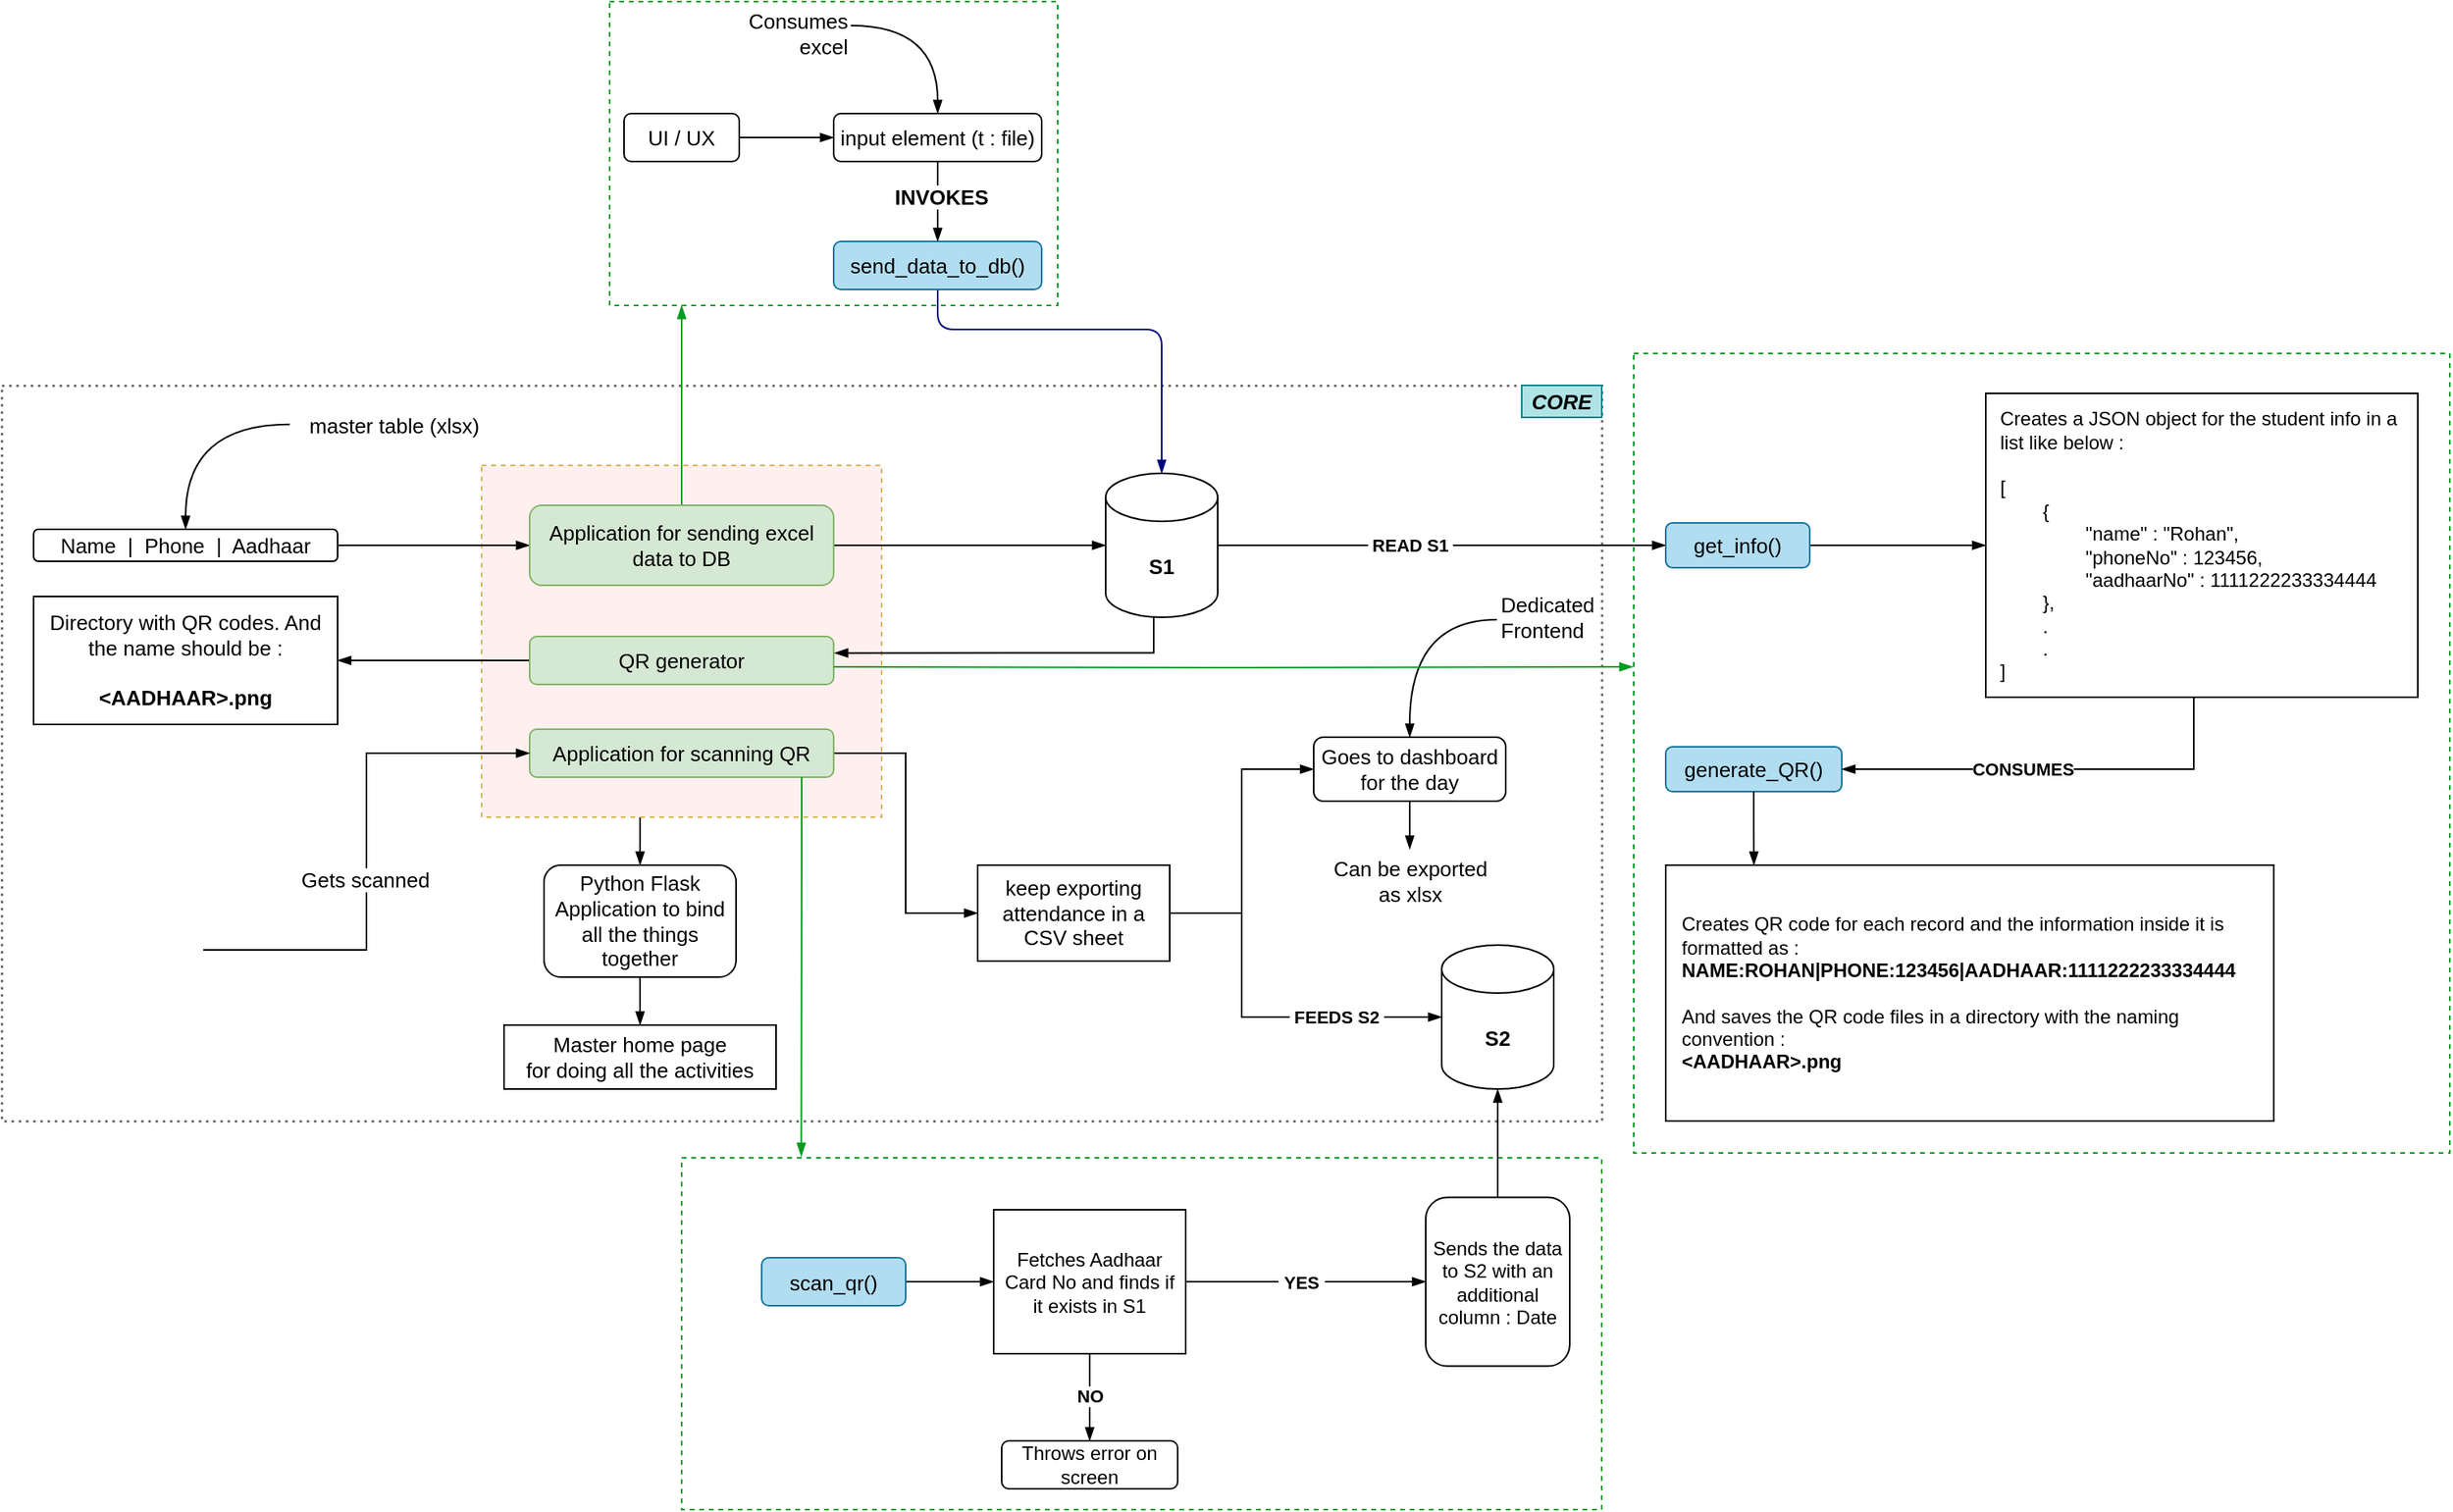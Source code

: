 <mxfile version="26.0.4">
  <diagram name="Page-1" id="eBslk7wmS1e1T6OSuGHc">
    <mxGraphModel dx="1863" dy="923" grid="1" gridSize="10" guides="1" tooltips="1" connect="1" arrows="1" fold="1" page="1" pageScale="1" pageWidth="3300" pageHeight="4681" math="0" shadow="0">
      <root>
        <mxCell id="0" />
        <mxCell id="1" parent="0" />
        <mxCell id="7irCT8jfKJjp8e5JyJTQ-27" value="" style="rounded=0;whiteSpace=wrap;html=1;dashed=1;fillColor=none;strokeColor=#049C22;" vertex="1" parent="1">
          <mxGeometry x="925" y="1063" width="575" height="220" as="geometry" />
        </mxCell>
        <mxCell id="7irCT8jfKJjp8e5JyJTQ-7" value="" style="rounded=0;whiteSpace=wrap;html=1;dashed=1;fillColor=none;strokeColor=#049C22;" vertex="1" parent="1">
          <mxGeometry x="1520" y="560" width="510" height="500" as="geometry" />
        </mxCell>
        <mxCell id="7irCT8jfKJjp8e5JyJTQ-5" value="" style="rounded=0;whiteSpace=wrap;html=1;dashed=1;fillColor=none;strokeColor=#049C22;" vertex="1" parent="1">
          <mxGeometry x="880" y="340" width="280" height="190" as="geometry" />
        </mxCell>
        <mxCell id="jVRxyoQ3wr-jkIcxImyI-39" value="" style="rounded=0;whiteSpace=wrap;html=1;dashed=1;dashPattern=1 2;strokeColor=#696969;strokeWidth=1.5;fontSize=13;" parent="1" vertex="1">
          <mxGeometry x="500" y="580" width="1000" height="460" as="geometry" />
        </mxCell>
        <mxCell id="jVRxyoQ3wr-jkIcxImyI-35" style="edgeStyle=orthogonalEdgeStyle;rounded=0;orthogonalLoop=1;jettySize=auto;html=1;entryX=0.5;entryY=0;entryDx=0;entryDy=0;strokeWidth=1;endArrow=blockThin;endFill=1;fontSize=13;" parent="1" target="jVRxyoQ3wr-jkIcxImyI-34" edge="1">
          <mxGeometry relative="1" as="geometry">
            <mxPoint x="899.043" y="850" as="sourcePoint" />
          </mxGeometry>
        </mxCell>
        <mxCell id="jVRxyoQ3wr-jkIcxImyI-33" value="" style="rounded=0;whiteSpace=wrap;html=1;dashed=1;fillColor=#FFEFEF;strokeColor=#d6b656;fontSize=13;" parent="1" vertex="1">
          <mxGeometry x="800" y="630" width="250" height="220" as="geometry" />
        </mxCell>
        <mxCell id="jVRxyoQ3wr-jkIcxImyI-7" style="edgeStyle=orthogonalEdgeStyle;rounded=0;orthogonalLoop=1;jettySize=auto;html=1;entryX=0;entryY=0.5;entryDx=0;entryDy=0;strokeWidth=1;endArrow=blockThin;endFill=1;fontSize=13;" parent="1" source="jVRxyoQ3wr-jkIcxImyI-1" target="jVRxyoQ3wr-jkIcxImyI-5" edge="1">
          <mxGeometry relative="1" as="geometry" />
        </mxCell>
        <mxCell id="jVRxyoQ3wr-jkIcxImyI-1" value="Name&amp;nbsp; |&amp;nbsp; Phone&amp;nbsp; |&amp;nbsp; Aadhaar" style="rounded=1;whiteSpace=wrap;html=1;fontSize=13;" parent="1" vertex="1">
          <mxGeometry x="520" y="670" width="190" height="20" as="geometry" />
        </mxCell>
        <mxCell id="jVRxyoQ3wr-jkIcxImyI-3" style="edgeStyle=orthogonalEdgeStyle;rounded=0;orthogonalLoop=1;jettySize=auto;html=1;entryX=0.5;entryY=0;entryDx=0;entryDy=0;exitX=0.001;exitY=0.478;exitDx=0;exitDy=0;exitPerimeter=0;curved=1;strokeWidth=1;endArrow=blockThin;endFill=1;fontSize=13;" parent="1" source="jVRxyoQ3wr-jkIcxImyI-2" target="jVRxyoQ3wr-jkIcxImyI-1" edge="1">
          <mxGeometry relative="1" as="geometry" />
        </mxCell>
        <mxCell id="jVRxyoQ3wr-jkIcxImyI-2" value="master table (xlsx)" style="text;html=1;align=center;verticalAlign=middle;resizable=0;points=[];autosize=1;strokeColor=none;fillColor=none;fontSize=13;" parent="1" vertex="1">
          <mxGeometry x="680" y="590" width="130" height="30" as="geometry" />
        </mxCell>
        <mxCell id="jVRxyoQ3wr-jkIcxImyI-10" style="edgeStyle=orthogonalEdgeStyle;rounded=0;orthogonalLoop=1;jettySize=auto;html=1;strokeWidth=1;endArrow=blockThin;endFill=1;fontSize=13;entryX=0;entryY=0.5;entryDx=0;entryDy=0;entryPerimeter=0;" parent="1" source="jVRxyoQ3wr-jkIcxImyI-5" target="jVRxyoQ3wr-jkIcxImyI-8" edge="1">
          <mxGeometry relative="1" as="geometry">
            <mxPoint x="1170" y="680" as="targetPoint" />
            <Array as="points" />
          </mxGeometry>
        </mxCell>
        <mxCell id="jVRxyoQ3wr-jkIcxImyI-45" style="edgeStyle=orthogonalEdgeStyle;rounded=0;orthogonalLoop=1;jettySize=auto;html=1;strokeColor=#049C22;strokeWidth=1;endArrow=blockThin;endFill=1;fontSize=13;" parent="1" source="jVRxyoQ3wr-jkIcxImyI-5" edge="1">
          <mxGeometry relative="1" as="geometry">
            <mxPoint x="925" y="530" as="targetPoint" />
          </mxGeometry>
        </mxCell>
        <mxCell id="jVRxyoQ3wr-jkIcxImyI-5" value="Application&amp;nbsp;&lt;span style=&quot;background-color: transparent; color: light-dark(rgb(0, 0, 0), rgb(255, 255, 255));&quot;&gt;for sending&amp;nbsp;&lt;/span&gt;&lt;span style=&quot;background-color: transparent; color: light-dark(rgb(0, 0, 0), rgb(255, 255, 255));&quot;&gt;excel data&amp;nbsp;&lt;/span&gt;&lt;span style=&quot;background-color: transparent; color: light-dark(rgb(0, 0, 0), rgb(255, 255, 255));&quot;&gt;to DB&lt;/span&gt;" style="rounded=1;whiteSpace=wrap;html=1;fillColor=#d5e8d4;strokeColor=#82b366;fontStyle=0;fontFamily=Helvetica;fontSize=13;" parent="1" vertex="1">
          <mxGeometry x="830" y="655" width="190" height="50" as="geometry" />
        </mxCell>
        <mxCell id="jVRxyoQ3wr-jkIcxImyI-56" style="edgeStyle=orthogonalEdgeStyle;rounded=0;orthogonalLoop=1;jettySize=auto;html=1;entryX=1.003;entryY=0.344;entryDx=0;entryDy=0;entryPerimeter=0;strokeWidth=1;endArrow=blockThin;endFill=1;fontSize=13;" parent="1" source="jVRxyoQ3wr-jkIcxImyI-8" target="jVRxyoQ3wr-jkIcxImyI-11" edge="1">
          <mxGeometry relative="1" as="geometry">
            <Array as="points">
              <mxPoint x="1220" y="747" />
            </Array>
          </mxGeometry>
        </mxCell>
        <mxCell id="jVRxyoQ3wr-jkIcxImyI-60" style="edgeStyle=orthogonalEdgeStyle;rounded=0;orthogonalLoop=1;jettySize=auto;html=1;entryX=0;entryY=0.5;entryDx=0;entryDy=0;endArrow=blockThin;endFill=1;" parent="1" source="jVRxyoQ3wr-jkIcxImyI-8" target="jVRxyoQ3wr-jkIcxImyI-59" edge="1">
          <mxGeometry relative="1" as="geometry">
            <Array as="points" />
          </mxGeometry>
        </mxCell>
        <mxCell id="jVRxyoQ3wr-jkIcxImyI-65" value="&amp;nbsp;READ S1&amp;nbsp;" style="edgeLabel;html=1;align=center;verticalAlign=middle;resizable=0;points=[];fontStyle=1" parent="jVRxyoQ3wr-jkIcxImyI-60" vertex="1" connectable="0">
          <mxGeometry x="-0.148" relative="1" as="geometry">
            <mxPoint as="offset" />
          </mxGeometry>
        </mxCell>
        <mxCell id="jVRxyoQ3wr-jkIcxImyI-8" value="&lt;font&gt;S1&lt;/font&gt;" style="shape=cylinder3;whiteSpace=wrap;html=1;boundedLbl=1;backgroundOutline=1;size=15;fontSize=13;fontStyle=1" parent="1" vertex="1">
          <mxGeometry x="1190" y="635" width="70" height="90" as="geometry" />
        </mxCell>
        <mxCell id="jVRxyoQ3wr-jkIcxImyI-14" style="edgeStyle=orthogonalEdgeStyle;rounded=0;orthogonalLoop=1;jettySize=auto;html=1;entryX=1;entryY=0.5;entryDx=0;entryDy=0;strokeWidth=1;endArrow=blockThin;endFill=1;fontSize=13;" parent="1" source="jVRxyoQ3wr-jkIcxImyI-11" target="jVRxyoQ3wr-jkIcxImyI-13" edge="1">
          <mxGeometry relative="1" as="geometry" />
        </mxCell>
        <mxCell id="jVRxyoQ3wr-jkIcxImyI-11" value="QR generator" style="rounded=1;whiteSpace=wrap;html=1;fillColor=#d5e8d4;strokeColor=#82b366;fontSize=13;" parent="1" vertex="1">
          <mxGeometry x="830" y="737" width="190" height="30" as="geometry" />
        </mxCell>
        <mxCell id="jVRxyoQ3wr-jkIcxImyI-13" value="Directory with QR codes. And the name should be :&lt;br&gt;&lt;br&gt;&lt;b&gt;&amp;lt;AADHAAR&amp;gt;.png&lt;/b&gt;" style="rounded=0;whiteSpace=wrap;html=1;spacing=5;fontSize=13;" parent="1" vertex="1">
          <mxGeometry x="520" y="712" width="190" height="80" as="geometry" />
        </mxCell>
        <mxCell id="jVRxyoQ3wr-jkIcxImyI-26" style="edgeStyle=orthogonalEdgeStyle;rounded=0;orthogonalLoop=1;jettySize=auto;html=1;entryX=0;entryY=0.5;entryDx=0;entryDy=0;strokeWidth=1;endArrow=blockThin;endFill=1;fontSize=13;" parent="1" source="jVRxyoQ3wr-jkIcxImyI-17" target="jVRxyoQ3wr-jkIcxImyI-25" edge="1">
          <mxGeometry relative="1" as="geometry" />
        </mxCell>
        <mxCell id="jVRxyoQ3wr-jkIcxImyI-17" value="Application for scanning QR" style="rounded=1;whiteSpace=wrap;html=1;fillColor=#d5e8d4;strokeColor=#82b366;fontSize=13;" parent="1" vertex="1">
          <mxGeometry x="830" y="795" width="190" height="30" as="geometry" />
        </mxCell>
        <mxCell id="jVRxyoQ3wr-jkIcxImyI-21" style="edgeStyle=orthogonalEdgeStyle;rounded=0;orthogonalLoop=1;jettySize=auto;html=1;entryX=0;entryY=0.5;entryDx=0;entryDy=0;strokeWidth=1;endArrow=blockThin;endFill=1;fontSize=13;" parent="1" source="jVRxyoQ3wr-jkIcxImyI-20" target="jVRxyoQ3wr-jkIcxImyI-17" edge="1">
          <mxGeometry relative="1" as="geometry" />
        </mxCell>
        <mxCell id="jVRxyoQ3wr-jkIcxImyI-22" value="Gets scanned" style="edgeLabel;html=1;align=center;verticalAlign=middle;resizable=0;points=[];fontSize=13;" parent="jVRxyoQ3wr-jkIcxImyI-21" vertex="1" connectable="0">
          <mxGeometry x="-0.315" y="-1" relative="1" as="geometry">
            <mxPoint x="-2" y="-34" as="offset" />
          </mxGeometry>
        </mxCell>
        <mxCell id="jVRxyoQ3wr-jkIcxImyI-20" value="" style="shape=image;verticalLabelPosition=bottom;labelBackgroundColor=default;verticalAlign=top;aspect=fixed;imageAspect=0;image=https://upload.wikimedia.org/wikipedia/commons/d/d0/QR_code_for_mobile_English_Wikipedia.svg;fontSize=13;" parent="1" vertex="1">
          <mxGeometry x="520" y="880" width="106" height="106" as="geometry" />
        </mxCell>
        <mxCell id="jVRxyoQ3wr-jkIcxImyI-30" style="edgeStyle=orthogonalEdgeStyle;rounded=0;orthogonalLoop=1;jettySize=auto;html=1;entryX=0;entryY=0.5;entryDx=0;entryDy=0;strokeWidth=1;endArrow=blockThin;endFill=1;fontSize=13;" parent="1" source="jVRxyoQ3wr-jkIcxImyI-25" target="jVRxyoQ3wr-jkIcxImyI-28" edge="1">
          <mxGeometry relative="1" as="geometry" />
        </mxCell>
        <mxCell id="jVRxyoQ3wr-jkIcxImyI-25" value="keep exporting&lt;div&gt;attendance in a CSV sheet&lt;/div&gt;" style="rounded=0;whiteSpace=wrap;html=1;fontSize=13;" parent="1" vertex="1">
          <mxGeometry x="1110" y="880" width="120" height="60" as="geometry" />
        </mxCell>
        <mxCell id="jVRxyoQ3wr-jkIcxImyI-58" style="edgeStyle=orthogonalEdgeStyle;rounded=0;orthogonalLoop=1;jettySize=auto;html=1;strokeWidth=1;endArrow=blockThin;endFill=1;fontSize=13;" parent="1" source="jVRxyoQ3wr-jkIcxImyI-28" target="jVRxyoQ3wr-jkIcxImyI-57" edge="1">
          <mxGeometry relative="1" as="geometry" />
        </mxCell>
        <mxCell id="jVRxyoQ3wr-jkIcxImyI-28" value="Goes to dashboard for the day" style="rounded=1;whiteSpace=wrap;html=1;fontSize=13;" parent="1" vertex="1">
          <mxGeometry x="1320" y="800" width="120" height="40" as="geometry" />
        </mxCell>
        <mxCell id="jVRxyoQ3wr-jkIcxImyI-32" style="edgeStyle=orthogonalEdgeStyle;rounded=0;orthogonalLoop=1;jettySize=auto;html=1;entryX=0.5;entryY=0;entryDx=0;entryDy=0;exitX=-0.007;exitY=0.539;exitDx=0;exitDy=0;exitPerimeter=0;curved=1;strokeWidth=1;endArrow=blockThin;endFill=1;fontSize=13;" parent="1" source="jVRxyoQ3wr-jkIcxImyI-31" target="jVRxyoQ3wr-jkIcxImyI-28" edge="1">
          <mxGeometry relative="1" as="geometry" />
        </mxCell>
        <mxCell id="jVRxyoQ3wr-jkIcxImyI-31" value="Dedicated&lt;div&gt;Frontend&lt;/div&gt;" style="text;html=1;align=left;verticalAlign=middle;resizable=0;points=[];autosize=1;strokeColor=none;fillColor=none;fontSize=13;" parent="1" vertex="1">
          <mxGeometry x="1435" y="705" width="80" height="40" as="geometry" />
        </mxCell>
        <mxCell id="jVRxyoQ3wr-jkIcxImyI-38" style="edgeStyle=orthogonalEdgeStyle;rounded=0;orthogonalLoop=1;jettySize=auto;html=1;entryX=0.5;entryY=0;entryDx=0;entryDy=0;strokeWidth=1;endArrow=blockThin;endFill=1;fontSize=13;" parent="1" source="jVRxyoQ3wr-jkIcxImyI-34" target="jVRxyoQ3wr-jkIcxImyI-37" edge="1">
          <mxGeometry relative="1" as="geometry" />
        </mxCell>
        <mxCell id="jVRxyoQ3wr-jkIcxImyI-34" value="Python Flask Application to bind all the things together" style="rounded=1;whiteSpace=wrap;html=1;fontSize=13;" parent="1" vertex="1">
          <mxGeometry x="839" y="880" width="120" height="70" as="geometry" />
        </mxCell>
        <mxCell id="jVRxyoQ3wr-jkIcxImyI-37" value="Master home page&lt;br&gt;for doing all the activities" style="rounded=0;whiteSpace=wrap;html=1;fontSize=13;" parent="1" vertex="1">
          <mxGeometry x="814" y="980" width="170" height="40" as="geometry" />
        </mxCell>
        <mxCell id="jVRxyoQ3wr-jkIcxImyI-40" value="CORE" style="rounded=0;whiteSpace=wrap;html=1;fontStyle=3;fillColor=#b0e3e6;strokeColor=#0e8088;fontSize=13;" parent="1" vertex="1">
          <mxGeometry x="1450" y="580" width="50" height="20" as="geometry" />
        </mxCell>
        <mxCell id="jVRxyoQ3wr-jkIcxImyI-47" style="edgeStyle=orthogonalEdgeStyle;rounded=0;orthogonalLoop=1;jettySize=auto;html=1;entryX=0;entryY=0.5;entryDx=0;entryDy=0;strokeWidth=1;endArrow=blockThin;endFill=1;fontSize=13;" parent="1" source="jVRxyoQ3wr-jkIcxImyI-44" target="jVRxyoQ3wr-jkIcxImyI-46" edge="1">
          <mxGeometry relative="1" as="geometry" />
        </mxCell>
        <mxCell id="jVRxyoQ3wr-jkIcxImyI-44" value="UI / UX" style="rounded=1;whiteSpace=wrap;html=1;fontSize=13;" parent="1" vertex="1">
          <mxGeometry x="889" y="410" width="72" height="30" as="geometry" />
        </mxCell>
        <mxCell id="jVRxyoQ3wr-jkIcxImyI-51" style="edgeStyle=orthogonalEdgeStyle;rounded=0;orthogonalLoop=1;jettySize=auto;html=1;entryX=0.5;entryY=0;entryDx=0;entryDy=0;strokeWidth=1;endArrow=blockThin;endFill=1;fontSize=13;" parent="1" source="jVRxyoQ3wr-jkIcxImyI-46" target="jVRxyoQ3wr-jkIcxImyI-50" edge="1">
          <mxGeometry relative="1" as="geometry" />
        </mxCell>
        <mxCell id="jVRxyoQ3wr-jkIcxImyI-52" value="INVOKES" style="edgeLabel;html=1;align=center;verticalAlign=middle;resizable=0;points=[];fontSize=13;fontStyle=1" parent="jVRxyoQ3wr-jkIcxImyI-51" vertex="1" connectable="0">
          <mxGeometry x="-0.133" y="2" relative="1" as="geometry">
            <mxPoint as="offset" />
          </mxGeometry>
        </mxCell>
        <mxCell id="jVRxyoQ3wr-jkIcxImyI-46" value="input element (t : file)" style="rounded=1;whiteSpace=wrap;html=1;fontSize=13;" parent="1" vertex="1">
          <mxGeometry x="1020" y="410" width="130" height="30" as="geometry" />
        </mxCell>
        <mxCell id="jVRxyoQ3wr-jkIcxImyI-49" style="edgeStyle=orthogonalEdgeStyle;rounded=0;orthogonalLoop=1;jettySize=auto;html=1;entryX=0.5;entryY=0;entryDx=0;entryDy=0;exitX=1.008;exitY=0.375;exitDx=0;exitDy=0;exitPerimeter=0;curved=1;strokeWidth=1;endArrow=blockThin;endFill=1;fontSize=13;" parent="1" source="jVRxyoQ3wr-jkIcxImyI-48" target="jVRxyoQ3wr-jkIcxImyI-46" edge="1">
          <mxGeometry relative="1" as="geometry" />
        </mxCell>
        <mxCell id="jVRxyoQ3wr-jkIcxImyI-48" value="Consumes&lt;div&gt;excel&lt;/div&gt;" style="text;html=1;align=right;verticalAlign=middle;resizable=0;points=[];autosize=1;strokeColor=none;fillColor=none;fontSize=13;" parent="1" vertex="1">
          <mxGeometry x="940" y="340" width="90" height="40" as="geometry" />
        </mxCell>
        <mxCell id="jVRxyoQ3wr-jkIcxImyI-53" style="edgeStyle=orthogonalEdgeStyle;rounded=1;orthogonalLoop=1;jettySize=auto;html=1;strokeColor=#00087D;curved=0;strokeWidth=1;endArrow=blockThin;endFill=1;fontSize=13;" parent="1" source="jVRxyoQ3wr-jkIcxImyI-50" target="jVRxyoQ3wr-jkIcxImyI-8" edge="1">
          <mxGeometry relative="1" as="geometry">
            <Array as="points">
              <mxPoint x="1225" y="545" />
            </Array>
          </mxGeometry>
        </mxCell>
        <mxCell id="jVRxyoQ3wr-jkIcxImyI-50" value="send_data_to_db()" style="rounded=1;whiteSpace=wrap;html=1;fillColor=#b1ddf0;strokeColor=#10739e;fontStyle=0;fontSize=13;" parent="1" vertex="1">
          <mxGeometry x="1020" y="490" width="130" height="30" as="geometry" />
        </mxCell>
        <mxCell id="jVRxyoQ3wr-jkIcxImyI-57" value="Can be exported&lt;div&gt;as xlsx&lt;/div&gt;" style="text;html=1;align=center;verticalAlign=middle;resizable=0;points=[];autosize=1;strokeColor=none;fillColor=none;fontSize=13;" parent="1" vertex="1">
          <mxGeometry x="1320" y="870" width="120" height="40" as="geometry" />
        </mxCell>
        <mxCell id="jVRxyoQ3wr-jkIcxImyI-64" style="edgeStyle=orthogonalEdgeStyle;rounded=0;orthogonalLoop=1;jettySize=auto;html=1;entryX=0;entryY=0.5;entryDx=0;entryDy=0;endArrow=blockThin;endFill=1;" parent="1" source="jVRxyoQ3wr-jkIcxImyI-59" target="jVRxyoQ3wr-jkIcxImyI-63" edge="1">
          <mxGeometry relative="1" as="geometry" />
        </mxCell>
        <mxCell id="jVRxyoQ3wr-jkIcxImyI-59" value="get_info()" style="rounded=1;whiteSpace=wrap;html=1;fillColor=#b1ddf0;strokeColor=#10739e;fontSize=13;" parent="1" vertex="1">
          <mxGeometry x="1540" y="666" width="90" height="28" as="geometry" />
        </mxCell>
        <mxCell id="jVRxyoQ3wr-jkIcxImyI-69" style="edgeStyle=orthogonalEdgeStyle;rounded=0;orthogonalLoop=1;jettySize=auto;html=1;entryX=1;entryY=0.5;entryDx=0;entryDy=0;endArrow=blockThin;endFill=1;" parent="1" source="jVRxyoQ3wr-jkIcxImyI-63" target="jVRxyoQ3wr-jkIcxImyI-67" edge="1">
          <mxGeometry relative="1" as="geometry">
            <Array as="points">
              <mxPoint x="1870" y="820" />
            </Array>
          </mxGeometry>
        </mxCell>
        <mxCell id="jVRxyoQ3wr-jkIcxImyI-70" value="CONSUMES" style="edgeLabel;html=1;align=center;verticalAlign=middle;resizable=0;points=[];fontStyle=1" parent="jVRxyoQ3wr-jkIcxImyI-69" vertex="1" connectable="0">
          <mxGeometry x="0.15" relative="1" as="geometry">
            <mxPoint as="offset" />
          </mxGeometry>
        </mxCell>
        <mxCell id="jVRxyoQ3wr-jkIcxImyI-63" value="Creates a JSON object for the student info in a list like below :&lt;br&gt;&lt;br&gt;&lt;div style=&quot;&quot;&gt;&lt;span style=&quot;background-color: transparent; color: light-dark(rgb(0, 0, 0), rgb(255, 255, 255));&quot;&gt;[&lt;/span&gt;&lt;/div&gt;&lt;div style=&quot;&quot;&gt;&lt;span style=&quot;white-space: pre;&quot;&gt;&#x9;&lt;/span&gt;{&lt;br&gt;&lt;/div&gt;&lt;div style=&quot;&quot;&gt;&lt;span style=&quot;white-space: pre;&quot;&gt;&#x9;&lt;/span&gt;&lt;span style=&quot;white-space: pre;&quot;&gt;&#x9;&lt;/span&gt;&quot;name&quot; : &quot;Rohan&quot;,&lt;br&gt;&lt;/div&gt;&lt;div style=&quot;&quot;&gt;&lt;span style=&quot;white-space: pre;&quot;&gt;&#x9;&lt;/span&gt;&lt;span style=&quot;white-space: pre;&quot;&gt;&#x9;&lt;/span&gt;&quot;phoneNo&quot; : 123456,&lt;/div&gt;&lt;div style=&quot;&quot;&gt;&lt;span style=&quot;white-space: pre;&quot;&gt;&#x9;&lt;/span&gt;&lt;span style=&quot;white-space: pre;&quot;&gt;&#x9;&lt;/span&gt;&quot;aadhaarNo&quot; : 1111222233334444&lt;/div&gt;&lt;div style=&quot;&quot;&gt;&lt;span style=&quot;white-space: pre;&quot;&gt;&#x9;&lt;/span&gt;},&lt;br&gt;&lt;/div&gt;&lt;div style=&quot;&quot;&gt;&lt;span style=&quot;white-space: pre;&quot;&gt;&#x9;&lt;/span&gt;.&lt;br&gt;&lt;/div&gt;&lt;div style=&quot;&quot;&gt;&lt;span style=&quot;white-space: pre;&quot;&gt;&#x9;&lt;/span&gt;.&lt;/div&gt;&lt;div style=&quot;&quot;&gt;]&lt;/div&gt;" style="rounded=0;whiteSpace=wrap;html=1;spacing=9;align=left;" parent="1" vertex="1">
          <mxGeometry x="1740" y="585" width="270" height="190" as="geometry" />
        </mxCell>
        <mxCell id="jVRxyoQ3wr-jkIcxImyI-67" value="generate_QR()" style="rounded=1;whiteSpace=wrap;html=1;fillColor=#b1ddf0;strokeColor=#10739e;fontSize=13;" parent="1" vertex="1">
          <mxGeometry x="1540" y="806" width="110" height="28" as="geometry" />
        </mxCell>
        <mxCell id="jVRxyoQ3wr-jkIcxImyI-71" value="Creates QR code for each record and the information inside it is formatted as : &lt;b&gt;NAME:ROHAN|PHONE:123456|AADHAAR:1111222233334444&lt;/b&gt;&lt;div&gt;&lt;b&gt;&lt;br&gt;&lt;/b&gt;&lt;/div&gt;&lt;div&gt;And saves the QR code files in a directory with the naming convention :&amp;nbsp;&lt;br&gt;&lt;b&gt;&amp;lt;AADHAAR&amp;gt;.png&lt;/b&gt;&lt;/div&gt;" style="rounded=0;whiteSpace=wrap;html=1;align=left;spacing=10;" parent="1" vertex="1">
          <mxGeometry x="1540" y="880" width="380" height="160" as="geometry" />
        </mxCell>
        <mxCell id="jVRxyoQ3wr-jkIcxImyI-72" style="edgeStyle=orthogonalEdgeStyle;rounded=0;orthogonalLoop=1;jettySize=auto;html=1;entryX=0.145;entryY=0;entryDx=0;entryDy=0;entryPerimeter=0;endArrow=blockThin;endFill=1;" parent="1" source="jVRxyoQ3wr-jkIcxImyI-67" target="jVRxyoQ3wr-jkIcxImyI-71" edge="1">
          <mxGeometry relative="1" as="geometry" />
        </mxCell>
        <mxCell id="7irCT8jfKJjp8e5JyJTQ-2" value="&lt;font&gt;S2&lt;/font&gt;" style="shape=cylinder3;whiteSpace=wrap;html=1;boundedLbl=1;backgroundOutline=1;size=15;fontSize=13;fontStyle=1" vertex="1" parent="1">
          <mxGeometry x="1400" y="930" width="70" height="90" as="geometry" />
        </mxCell>
        <mxCell id="7irCT8jfKJjp8e5JyJTQ-3" style="edgeStyle=orthogonalEdgeStyle;rounded=0;orthogonalLoop=1;jettySize=auto;html=1;entryX=0;entryY=0.5;entryDx=0;entryDy=0;entryPerimeter=0;endArrow=blockThin;endFill=1;" edge="1" parent="1" target="7irCT8jfKJjp8e5JyJTQ-2">
          <mxGeometry relative="1" as="geometry">
            <mxPoint x="1230" y="910" as="sourcePoint" />
            <mxPoint x="1340" y="975" as="targetPoint" />
            <Array as="points">
              <mxPoint x="1275" y="910" />
              <mxPoint x="1275" y="975" />
            </Array>
          </mxGeometry>
        </mxCell>
        <mxCell id="7irCT8jfKJjp8e5JyJTQ-12" value="&amp;nbsp;FEEDS S2&amp;nbsp;" style="edgeLabel;html=1;align=center;verticalAlign=middle;resizable=0;points=[];fontStyle=1" vertex="1" connectable="0" parent="7irCT8jfKJjp8e5JyJTQ-3">
          <mxGeometry x="0.317" y="1" relative="1" as="geometry">
            <mxPoint x="14" y="1" as="offset" />
          </mxGeometry>
        </mxCell>
        <mxCell id="7irCT8jfKJjp8e5JyJTQ-9" style="edgeStyle=orthogonalEdgeStyle;rounded=0;orthogonalLoop=1;jettySize=auto;html=1;endArrow=blockThin;endFill=1;strokeColor=#049C22;entryX=-0.001;entryY=0.392;entryDx=0;entryDy=0;entryPerimeter=0;" edge="1" parent="1" target="7irCT8jfKJjp8e5JyJTQ-7">
          <mxGeometry relative="1" as="geometry">
            <mxPoint x="1020.0" y="756.018" as="sourcePoint" />
            <mxPoint x="1520" y="749" as="targetPoint" />
            <Array as="points" />
          </mxGeometry>
        </mxCell>
        <mxCell id="7irCT8jfKJjp8e5JyJTQ-29" style="edgeStyle=orthogonalEdgeStyle;rounded=0;orthogonalLoop=1;jettySize=auto;html=1;entryX=0;entryY=0.5;entryDx=0;entryDy=0;endArrow=blockThin;endFill=1;" edge="1" parent="1" source="7irCT8jfKJjp8e5JyJTQ-13" target="7irCT8jfKJjp8e5JyJTQ-17">
          <mxGeometry relative="1" as="geometry" />
        </mxCell>
        <mxCell id="7irCT8jfKJjp8e5JyJTQ-13" value="scan_qr()" style="rounded=1;whiteSpace=wrap;html=1;fillColor=#b1ddf0;strokeColor=#10739e;fontStyle=0;fontSize=13;" vertex="1" parent="1">
          <mxGeometry x="975" y="1125.5" width="90" height="30" as="geometry" />
        </mxCell>
        <mxCell id="7irCT8jfKJjp8e5JyJTQ-19" style="edgeStyle=orthogonalEdgeStyle;rounded=0;orthogonalLoop=1;jettySize=auto;html=1;entryX=0;entryY=0.5;entryDx=0;entryDy=0;endArrow=blockThin;endFill=1;" edge="1" parent="1" source="7irCT8jfKJjp8e5JyJTQ-17" target="7irCT8jfKJjp8e5JyJTQ-18">
          <mxGeometry relative="1" as="geometry" />
        </mxCell>
        <mxCell id="7irCT8jfKJjp8e5JyJTQ-20" value="&amp;nbsp;&lt;b&gt;YES&lt;/b&gt;&amp;nbsp;" style="edgeLabel;html=1;align=center;verticalAlign=middle;resizable=0;points=[];" vertex="1" connectable="0" parent="7irCT8jfKJjp8e5JyJTQ-19">
          <mxGeometry x="-0.046" relative="1" as="geometry">
            <mxPoint as="offset" />
          </mxGeometry>
        </mxCell>
        <mxCell id="7irCT8jfKJjp8e5JyJTQ-24" style="edgeStyle=orthogonalEdgeStyle;rounded=0;orthogonalLoop=1;jettySize=auto;html=1;entryX=0.5;entryY=0;entryDx=0;entryDy=0;endArrow=blockThin;endFill=1;" edge="1" parent="1" source="7irCT8jfKJjp8e5JyJTQ-17" target="7irCT8jfKJjp8e5JyJTQ-23">
          <mxGeometry relative="1" as="geometry" />
        </mxCell>
        <mxCell id="7irCT8jfKJjp8e5JyJTQ-25" value="&lt;b&gt;NO&lt;/b&gt;" style="edgeLabel;html=1;align=center;verticalAlign=middle;resizable=0;points=[];" vertex="1" connectable="0" parent="7irCT8jfKJjp8e5JyJTQ-24">
          <mxGeometry x="-0.259" y="1" relative="1" as="geometry">
            <mxPoint x="-1" y="6" as="offset" />
          </mxGeometry>
        </mxCell>
        <mxCell id="7irCT8jfKJjp8e5JyJTQ-17" value="Fetches Aadhaar Card No and finds if it exists in S1" style="rounded=0;whiteSpace=wrap;html=1;spacing=7;" vertex="1" parent="1">
          <mxGeometry x="1120" y="1095.5" width="120" height="90" as="geometry" />
        </mxCell>
        <mxCell id="7irCT8jfKJjp8e5JyJTQ-18" value="Sends the data to S2 with an additional column : Date" style="rounded=1;whiteSpace=wrap;html=1;" vertex="1" parent="1">
          <mxGeometry x="1390" y="1087.75" width="90" height="105.5" as="geometry" />
        </mxCell>
        <mxCell id="7irCT8jfKJjp8e5JyJTQ-21" style="edgeStyle=orthogonalEdgeStyle;rounded=0;orthogonalLoop=1;jettySize=auto;html=1;entryX=0.5;entryY=1;entryDx=0;entryDy=0;entryPerimeter=0;endArrow=blockThin;endFill=1;" edge="1" parent="1" source="7irCT8jfKJjp8e5JyJTQ-18" target="7irCT8jfKJjp8e5JyJTQ-2">
          <mxGeometry relative="1" as="geometry" />
        </mxCell>
        <mxCell id="7irCT8jfKJjp8e5JyJTQ-23" value="Throws error on screen" style="rounded=1;whiteSpace=wrap;html=1;" vertex="1" parent="1">
          <mxGeometry x="1125" y="1240" width="110" height="30" as="geometry" />
        </mxCell>
        <mxCell id="7irCT8jfKJjp8e5JyJTQ-28" style="edgeStyle=orthogonalEdgeStyle;rounded=0;orthogonalLoop=1;jettySize=auto;html=1;endArrow=blockThin;endFill=1;strokeColor=#049C22;entryX=0.13;entryY=-0.004;entryDx=0;entryDy=0;entryPerimeter=0;" edge="1" parent="1" source="jVRxyoQ3wr-jkIcxImyI-17" target="7irCT8jfKJjp8e5JyJTQ-27">
          <mxGeometry relative="1" as="geometry">
            <mxPoint x="1000" y="1051" as="targetPoint" />
            <Array as="points">
              <mxPoint x="1000" y="880" />
              <mxPoint x="1000" y="880" />
            </Array>
          </mxGeometry>
        </mxCell>
      </root>
    </mxGraphModel>
  </diagram>
</mxfile>
